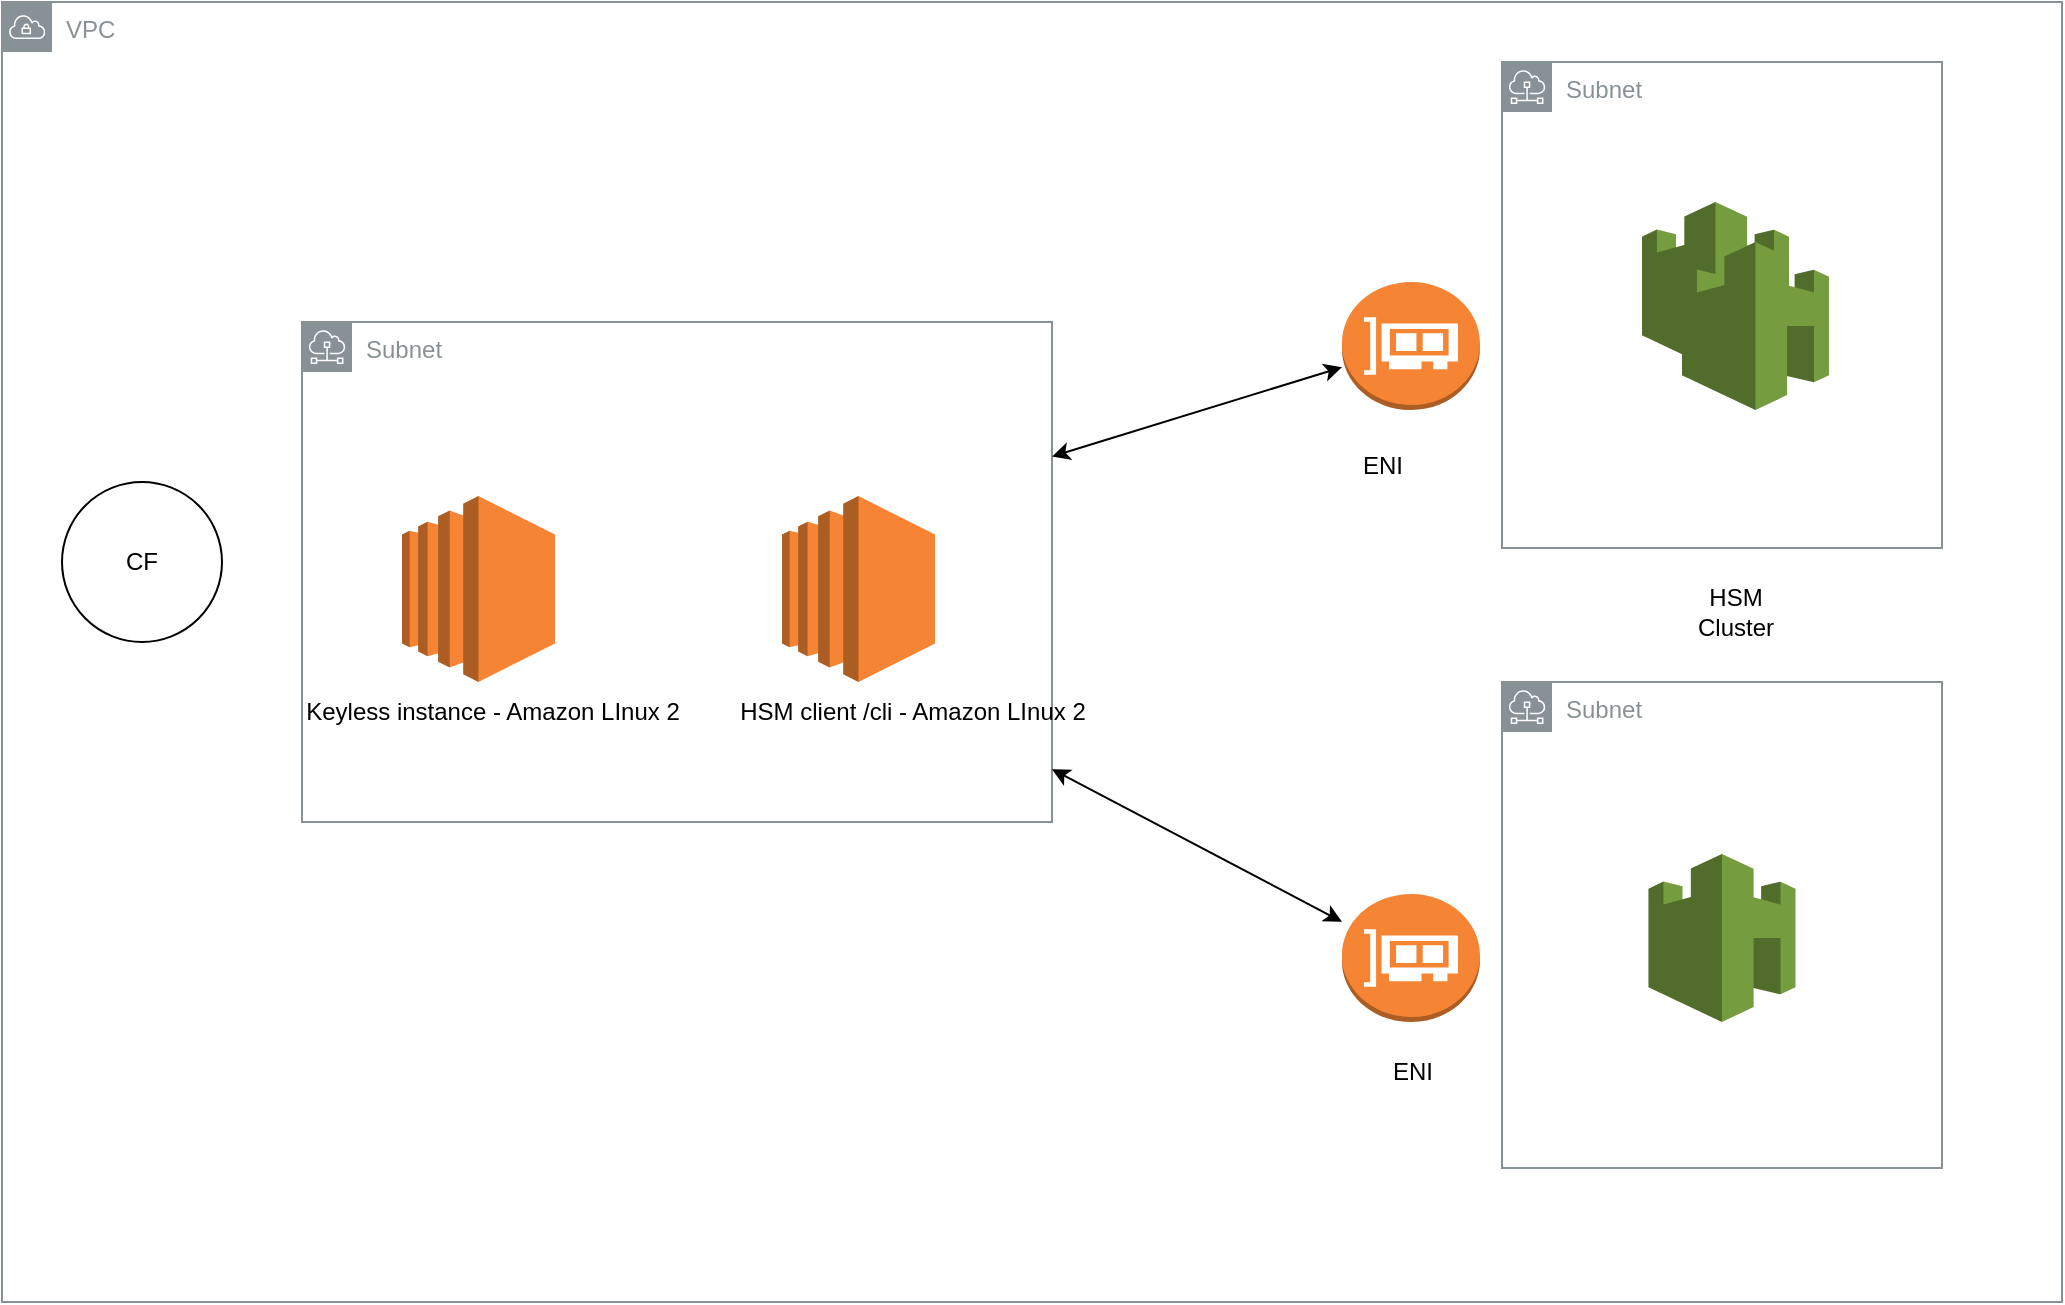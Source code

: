 <mxfile version="22.1.2" type="github">
  <diagram name="Page-1" id="xNmmFkhUG6ufTelxlBAt">
    <mxGraphModel dx="1306" dy="2005" grid="1" gridSize="10" guides="1" tooltips="1" connect="1" arrows="1" fold="1" page="1" pageScale="1" pageWidth="827" pageHeight="1169" math="0" shadow="0">
      <root>
        <mxCell id="0" />
        <mxCell id="1" parent="0" />
        <mxCell id="NLfoSCZCqqaFamcgZKx9-1" value="VPC" style="sketch=0;outlineConnect=0;gradientColor=none;html=1;whiteSpace=wrap;fontSize=12;fontStyle=0;shape=mxgraph.aws4.group;grIcon=mxgraph.aws4.group_vpc;strokeColor=#879196;fillColor=none;verticalAlign=top;align=left;spacingLeft=30;fontColor=#879196;dashed=0;" parent="1" vertex="1">
          <mxGeometry x="110" y="-510" width="1030" height="650" as="geometry" />
        </mxCell>
        <mxCell id="NLfoSCZCqqaFamcgZKx9-3" value="" style="outlineConnect=0;dashed=0;verticalLabelPosition=bottom;verticalAlign=top;align=center;html=1;shape=mxgraph.aws3.ec2;fillColor=#F58534;gradientColor=none;" parent="1" vertex="1">
          <mxGeometry x="310" y="-263" width="76.5" height="93" as="geometry" />
        </mxCell>
        <mxCell id="NLfoSCZCqqaFamcgZKx9-4" value="" style="outlineConnect=0;dashed=0;verticalLabelPosition=bottom;verticalAlign=top;align=center;html=1;shape=mxgraph.aws3.cloudhsm;fillColor=#759C3E;gradientColor=none;" parent="1" vertex="1">
          <mxGeometry x="930" y="-410" width="73.5" height="84" as="geometry" />
        </mxCell>
        <mxCell id="NLfoSCZCqqaFamcgZKx9-6" value="Subnet" style="sketch=0;outlineConnect=0;gradientColor=none;html=1;whiteSpace=wrap;fontSize=12;fontStyle=0;shape=mxgraph.aws4.group;grIcon=mxgraph.aws4.group_subnet;strokeColor=#879196;fillColor=none;verticalAlign=top;align=left;spacingLeft=30;fontColor=#879196;dashed=0;" parent="1" vertex="1">
          <mxGeometry x="860" y="-480" width="220" height="243" as="geometry" />
        </mxCell>
        <mxCell id="NLfoSCZCqqaFamcgZKx9-7" value="Subnet" style="sketch=0;outlineConnect=0;gradientColor=none;html=1;whiteSpace=wrap;fontSize=12;fontStyle=0;shape=mxgraph.aws4.group;grIcon=mxgraph.aws4.group_subnet;strokeColor=#879196;fillColor=none;verticalAlign=top;align=left;spacingLeft=30;fontColor=#879196;dashed=0;" parent="1" vertex="1">
          <mxGeometry x="860" y="-170" width="220" height="243" as="geometry" />
        </mxCell>
        <mxCell id="NLfoSCZCqqaFamcgZKx9-8" value="" style="outlineConnect=0;dashed=0;verticalLabelPosition=bottom;verticalAlign=top;align=center;html=1;shape=mxgraph.aws3.cloudhsm;fillColor=#759C3E;gradientColor=none;" parent="1" vertex="1">
          <mxGeometry x="933.25" y="-84" width="73.5" height="84" as="geometry" />
        </mxCell>
        <mxCell id="NLfoSCZCqqaFamcgZKx9-9" value="Subnet" style="sketch=0;outlineConnect=0;gradientColor=none;html=1;whiteSpace=wrap;fontSize=12;fontStyle=0;shape=mxgraph.aws4.group;grIcon=mxgraph.aws4.group_subnet;strokeColor=#879196;fillColor=none;verticalAlign=top;align=left;spacingLeft=30;fontColor=#879196;dashed=0;" parent="1" vertex="1">
          <mxGeometry x="260" y="-350" width="375" height="250" as="geometry" />
        </mxCell>
        <mxCell id="NLfoSCZCqqaFamcgZKx9-10" value="" style="outlineConnect=0;dashed=0;verticalLabelPosition=bottom;verticalAlign=top;align=center;html=1;shape=mxgraph.aws3.cloudhsm;fillColor=#759C3E;gradientColor=none;" parent="1" vertex="1">
          <mxGeometry x="950" y="-390" width="73.5" height="84" as="geometry" />
        </mxCell>
        <mxCell id="NLfoSCZCqqaFamcgZKx9-12" value="" style="outlineConnect=0;dashed=0;verticalLabelPosition=bottom;verticalAlign=top;align=center;html=1;shape=mxgraph.aws3.elastic_network_interface;fillColor=#F58534;gradientColor=none;" parent="1" vertex="1">
          <mxGeometry x="780" y="-370" width="69" height="64" as="geometry" />
        </mxCell>
        <mxCell id="NLfoSCZCqqaFamcgZKx9-13" value="" style="outlineConnect=0;dashed=0;verticalLabelPosition=bottom;verticalAlign=top;align=center;html=1;shape=mxgraph.aws3.elastic_network_interface;fillColor=#F58534;gradientColor=none;" parent="1" vertex="1">
          <mxGeometry x="780" y="-64" width="69" height="64" as="geometry" />
        </mxCell>
        <mxCell id="NLfoSCZCqqaFamcgZKx9-14" value="" style="outlineConnect=0;dashed=0;verticalLabelPosition=bottom;verticalAlign=top;align=center;html=1;shape=mxgraph.aws3.ec2;fillColor=#F58534;gradientColor=none;" parent="1" vertex="1">
          <mxGeometry x="500" y="-263" width="76.5" height="93" as="geometry" />
        </mxCell>
        <mxCell id="NLfoSCZCqqaFamcgZKx9-15" value="Keyless instance - Amazon LInux 2" style="text;html=1;align=center;verticalAlign=middle;resizable=0;points=[];autosize=1;strokeColor=none;fillColor=none;" parent="1" vertex="1">
          <mxGeometry x="250" y="-170" width="210" height="30" as="geometry" />
        </mxCell>
        <mxCell id="NLfoSCZCqqaFamcgZKx9-16" value="HSM client /cli - Amazon LInux 2" style="text;html=1;align=center;verticalAlign=middle;resizable=0;points=[];autosize=1;strokeColor=none;fillColor=none;" parent="1" vertex="1">
          <mxGeometry x="465" y="-170" width="200" height="30" as="geometry" />
        </mxCell>
        <mxCell id="NLfoSCZCqqaFamcgZKx9-17" value="ENI" style="text;html=1;align=center;verticalAlign=middle;resizable=0;points=[];autosize=1;strokeColor=none;fillColor=none;" parent="1" vertex="1">
          <mxGeometry x="780" y="-293" width="40" height="30" as="geometry" />
        </mxCell>
        <mxCell id="NLfoSCZCqqaFamcgZKx9-18" value="ENI" style="text;html=1;align=center;verticalAlign=middle;resizable=0;points=[];autosize=1;strokeColor=none;fillColor=none;" parent="1" vertex="1">
          <mxGeometry x="794.5" y="10" width="40" height="30" as="geometry" />
        </mxCell>
        <mxCell id="kRoGVteDRc6xPhfffFG5-2" value="" style="endArrow=classic;startArrow=classic;html=1;rounded=0;" edge="1" parent="1" source="NLfoSCZCqqaFamcgZKx9-9" target="NLfoSCZCqqaFamcgZKx9-12">
          <mxGeometry width="50" height="50" relative="1" as="geometry">
            <mxPoint x="640" y="-200" as="sourcePoint" />
            <mxPoint x="690" y="-250" as="targetPoint" />
          </mxGeometry>
        </mxCell>
        <mxCell id="kRoGVteDRc6xPhfffFG5-3" value="" style="endArrow=classic;startArrow=classic;html=1;rounded=0;" edge="1" parent="1" source="NLfoSCZCqqaFamcgZKx9-9" target="NLfoSCZCqqaFamcgZKx9-13">
          <mxGeometry width="50" height="50" relative="1" as="geometry">
            <mxPoint x="587" y="-223" as="sourcePoint" />
            <mxPoint x="790" y="-313" as="targetPoint" />
          </mxGeometry>
        </mxCell>
        <mxCell id="kRoGVteDRc6xPhfffFG5-4" value="HSM Cluster" style="text;html=1;strokeColor=none;fillColor=none;align=center;verticalAlign=middle;whiteSpace=wrap;rounded=0;" vertex="1" parent="1">
          <mxGeometry x="946.75" y="-220" width="60" height="30" as="geometry" />
        </mxCell>
        <mxCell id="kRoGVteDRc6xPhfffFG5-6" value="CF" style="ellipse;whiteSpace=wrap;html=1;aspect=fixed;" vertex="1" parent="1">
          <mxGeometry x="140" y="-270" width="80" height="80" as="geometry" />
        </mxCell>
      </root>
    </mxGraphModel>
  </diagram>
</mxfile>
